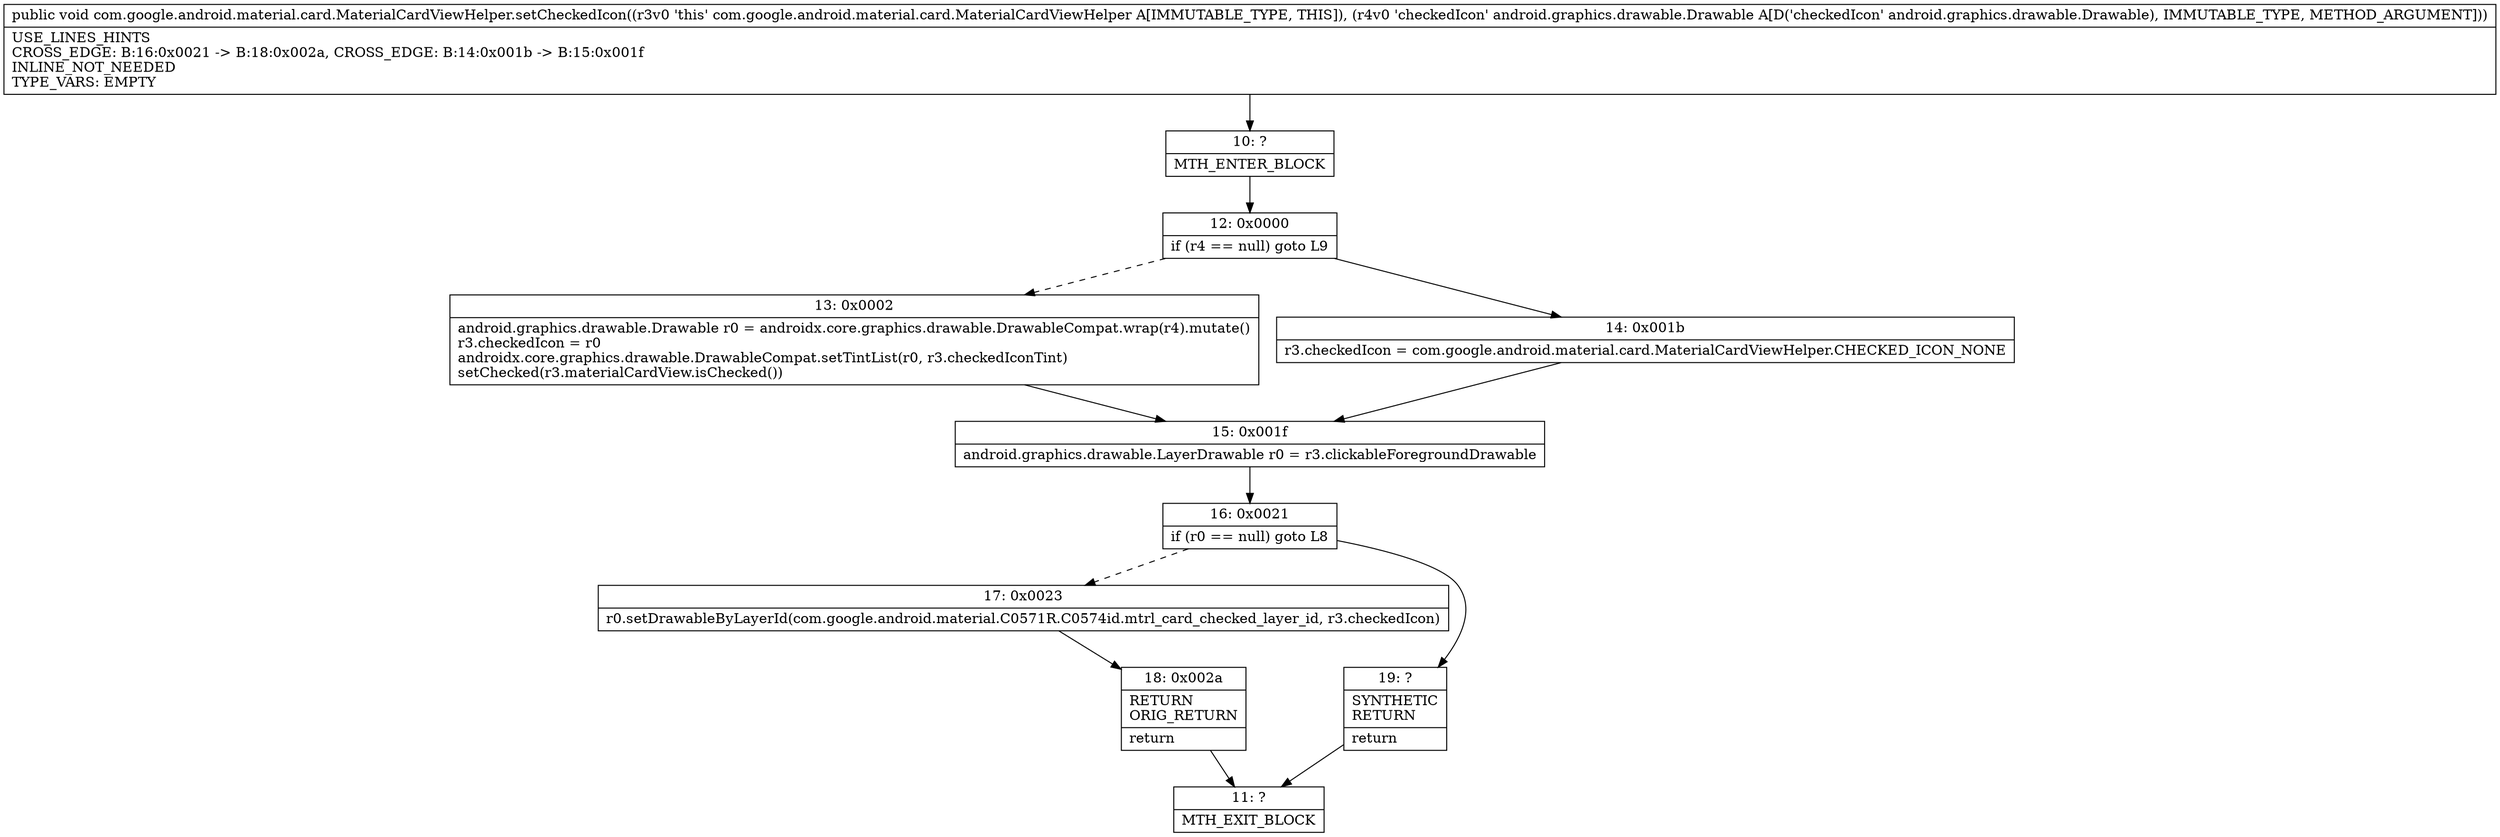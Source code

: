 digraph "CFG forcom.google.android.material.card.MaterialCardViewHelper.setCheckedIcon(Landroid\/graphics\/drawable\/Drawable;)V" {
Node_10 [shape=record,label="{10\:\ ?|MTH_ENTER_BLOCK\l}"];
Node_12 [shape=record,label="{12\:\ 0x0000|if (r4 == null) goto L9\l}"];
Node_13 [shape=record,label="{13\:\ 0x0002|android.graphics.drawable.Drawable r0 = androidx.core.graphics.drawable.DrawableCompat.wrap(r4).mutate()\lr3.checkedIcon = r0\landroidx.core.graphics.drawable.DrawableCompat.setTintList(r0, r3.checkedIconTint)\lsetChecked(r3.materialCardView.isChecked())\l}"];
Node_15 [shape=record,label="{15\:\ 0x001f|android.graphics.drawable.LayerDrawable r0 = r3.clickableForegroundDrawable\l}"];
Node_16 [shape=record,label="{16\:\ 0x0021|if (r0 == null) goto L8\l}"];
Node_17 [shape=record,label="{17\:\ 0x0023|r0.setDrawableByLayerId(com.google.android.material.C0571R.C0574id.mtrl_card_checked_layer_id, r3.checkedIcon)\l}"];
Node_18 [shape=record,label="{18\:\ 0x002a|RETURN\lORIG_RETURN\l|return\l}"];
Node_11 [shape=record,label="{11\:\ ?|MTH_EXIT_BLOCK\l}"];
Node_19 [shape=record,label="{19\:\ ?|SYNTHETIC\lRETURN\l|return\l}"];
Node_14 [shape=record,label="{14\:\ 0x001b|r3.checkedIcon = com.google.android.material.card.MaterialCardViewHelper.CHECKED_ICON_NONE\l}"];
MethodNode[shape=record,label="{public void com.google.android.material.card.MaterialCardViewHelper.setCheckedIcon((r3v0 'this' com.google.android.material.card.MaterialCardViewHelper A[IMMUTABLE_TYPE, THIS]), (r4v0 'checkedIcon' android.graphics.drawable.Drawable A[D('checkedIcon' android.graphics.drawable.Drawable), IMMUTABLE_TYPE, METHOD_ARGUMENT]))  | USE_LINES_HINTS\lCROSS_EDGE: B:16:0x0021 \-\> B:18:0x002a, CROSS_EDGE: B:14:0x001b \-\> B:15:0x001f\lINLINE_NOT_NEEDED\lTYPE_VARS: EMPTY\l}"];
MethodNode -> Node_10;Node_10 -> Node_12;
Node_12 -> Node_13[style=dashed];
Node_12 -> Node_14;
Node_13 -> Node_15;
Node_15 -> Node_16;
Node_16 -> Node_17[style=dashed];
Node_16 -> Node_19;
Node_17 -> Node_18;
Node_18 -> Node_11;
Node_19 -> Node_11;
Node_14 -> Node_15;
}

